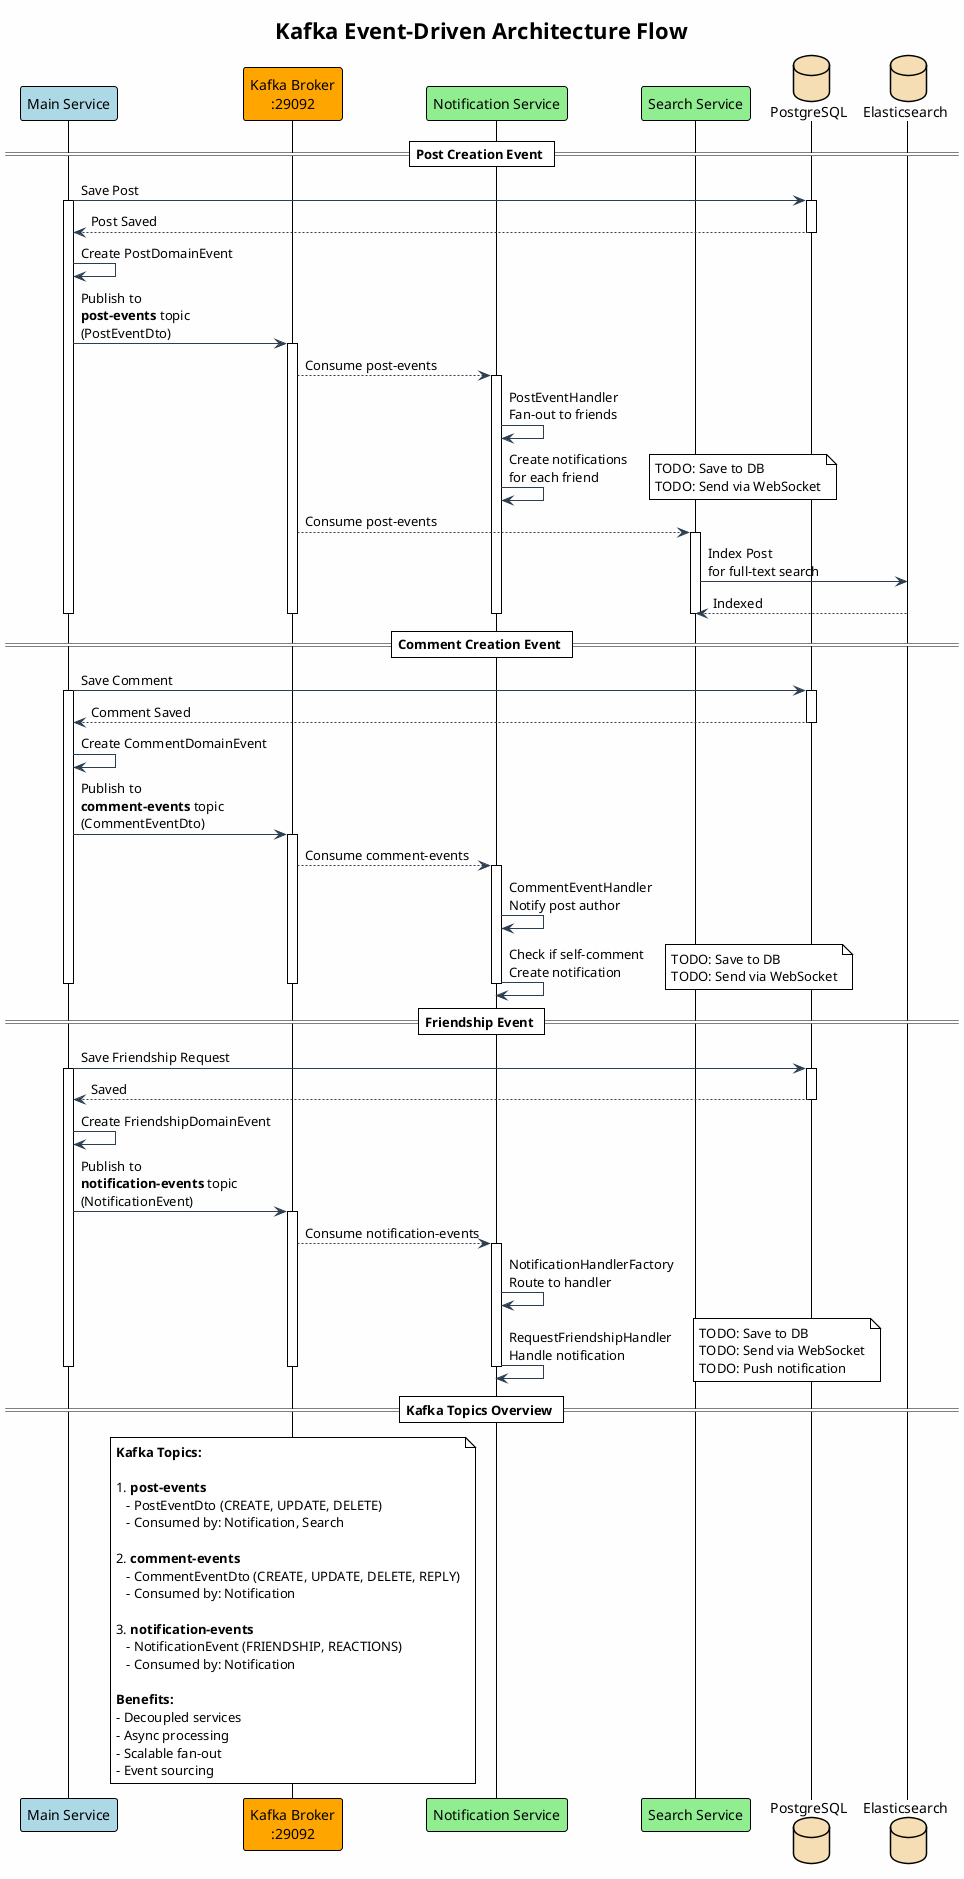 @startuml kafka-event-flow
!theme plain

skinparam {
    backgroundColor #FEFEFE
    shadowing false
    ArrowColor #2C3E50
}

title Kafka Event-Driven Architecture Flow

participant "Main Service" as Main #LightBlue
participant "Kafka Broker\n:29092" as Kafka #Orange
participant "Notification Service" as Notification #LightGreen
participant "Search Service" as Search #LightGreen
database "PostgreSQL" as DB #Wheat
database "Elasticsearch" as ES #Wheat

== Post Creation Event ==

Main -> DB : Save Post
activate Main
activate DB
DB --> Main : Post Saved
deactivate DB

Main -> Main : Create PostDomainEvent
Main -> Kafka : Publish to\n**post-events** topic\n(PostEventDto)
activate Kafka

Kafka --> Notification : Consume post-events
activate Notification
Notification -> Notification : PostEventHandler\nFan-out to friends
Notification -> Notification : Create notifications\nfor each friend
note right: TODO: Save to DB\nTODO: Send via WebSocket

Kafka --> Search : Consume post-events
activate Search
Search -> ES : Index Post\nfor full-text search
ES --> Search : Indexed
deactivate Search
deactivate Notification
deactivate Kafka
deactivate Main

== Comment Creation Event ==

Main -> DB : Save Comment
activate Main
activate DB
DB --> Main : Comment Saved
deactivate DB

Main -> Main : Create CommentDomainEvent
Main -> Kafka : Publish to\n**comment-events** topic\n(CommentEventDto)
activate Kafka

Kafka --> Notification : Consume comment-events
activate Notification
Notification -> Notification : CommentEventHandler\nNotify post author
Notification -> Notification : Check if self-comment\nCreate notification
note right: TODO: Save to DB\nTODO: Send via WebSocket
deactivate Notification
deactivate Kafka
deactivate Main

== Friendship Event ==

Main -> DB : Save Friendship Request
activate Main
activate DB
DB --> Main : Saved
deactivate DB

Main -> Main : Create FriendshipDomainEvent
Main -> Kafka : Publish to\n**notification-events** topic\n(NotificationEvent)
activate Kafka

Kafka --> Notification : Consume notification-events
activate Notification
Notification -> Notification : NotificationHandlerFactory\nRoute to handler
Notification -> Notification : RequestFriendshipHandler\nHandle notification
note right: TODO: Save to DB\nTODO: Send via WebSocket\nTODO: Push notification
deactivate Notification
deactivate Kafka
deactivate Main

== Kafka Topics Overview ==

note over Kafka
  **Kafka Topics:**

  1. **post-events**
     - PostEventDto (CREATE, UPDATE, DELETE)
     - Consumed by: Notification, Search

  2. **comment-events**
     - CommentEventDto (CREATE, UPDATE, DELETE, REPLY)
     - Consumed by: Notification

  3. **notification-events**
     - NotificationEvent (FRIENDSHIP, REACTIONS)
     - Consumed by: Notification

  **Benefits:**
  - Decoupled services
  - Async processing
  - Scalable fan-out
  - Event sourcing
end note

@enduml
